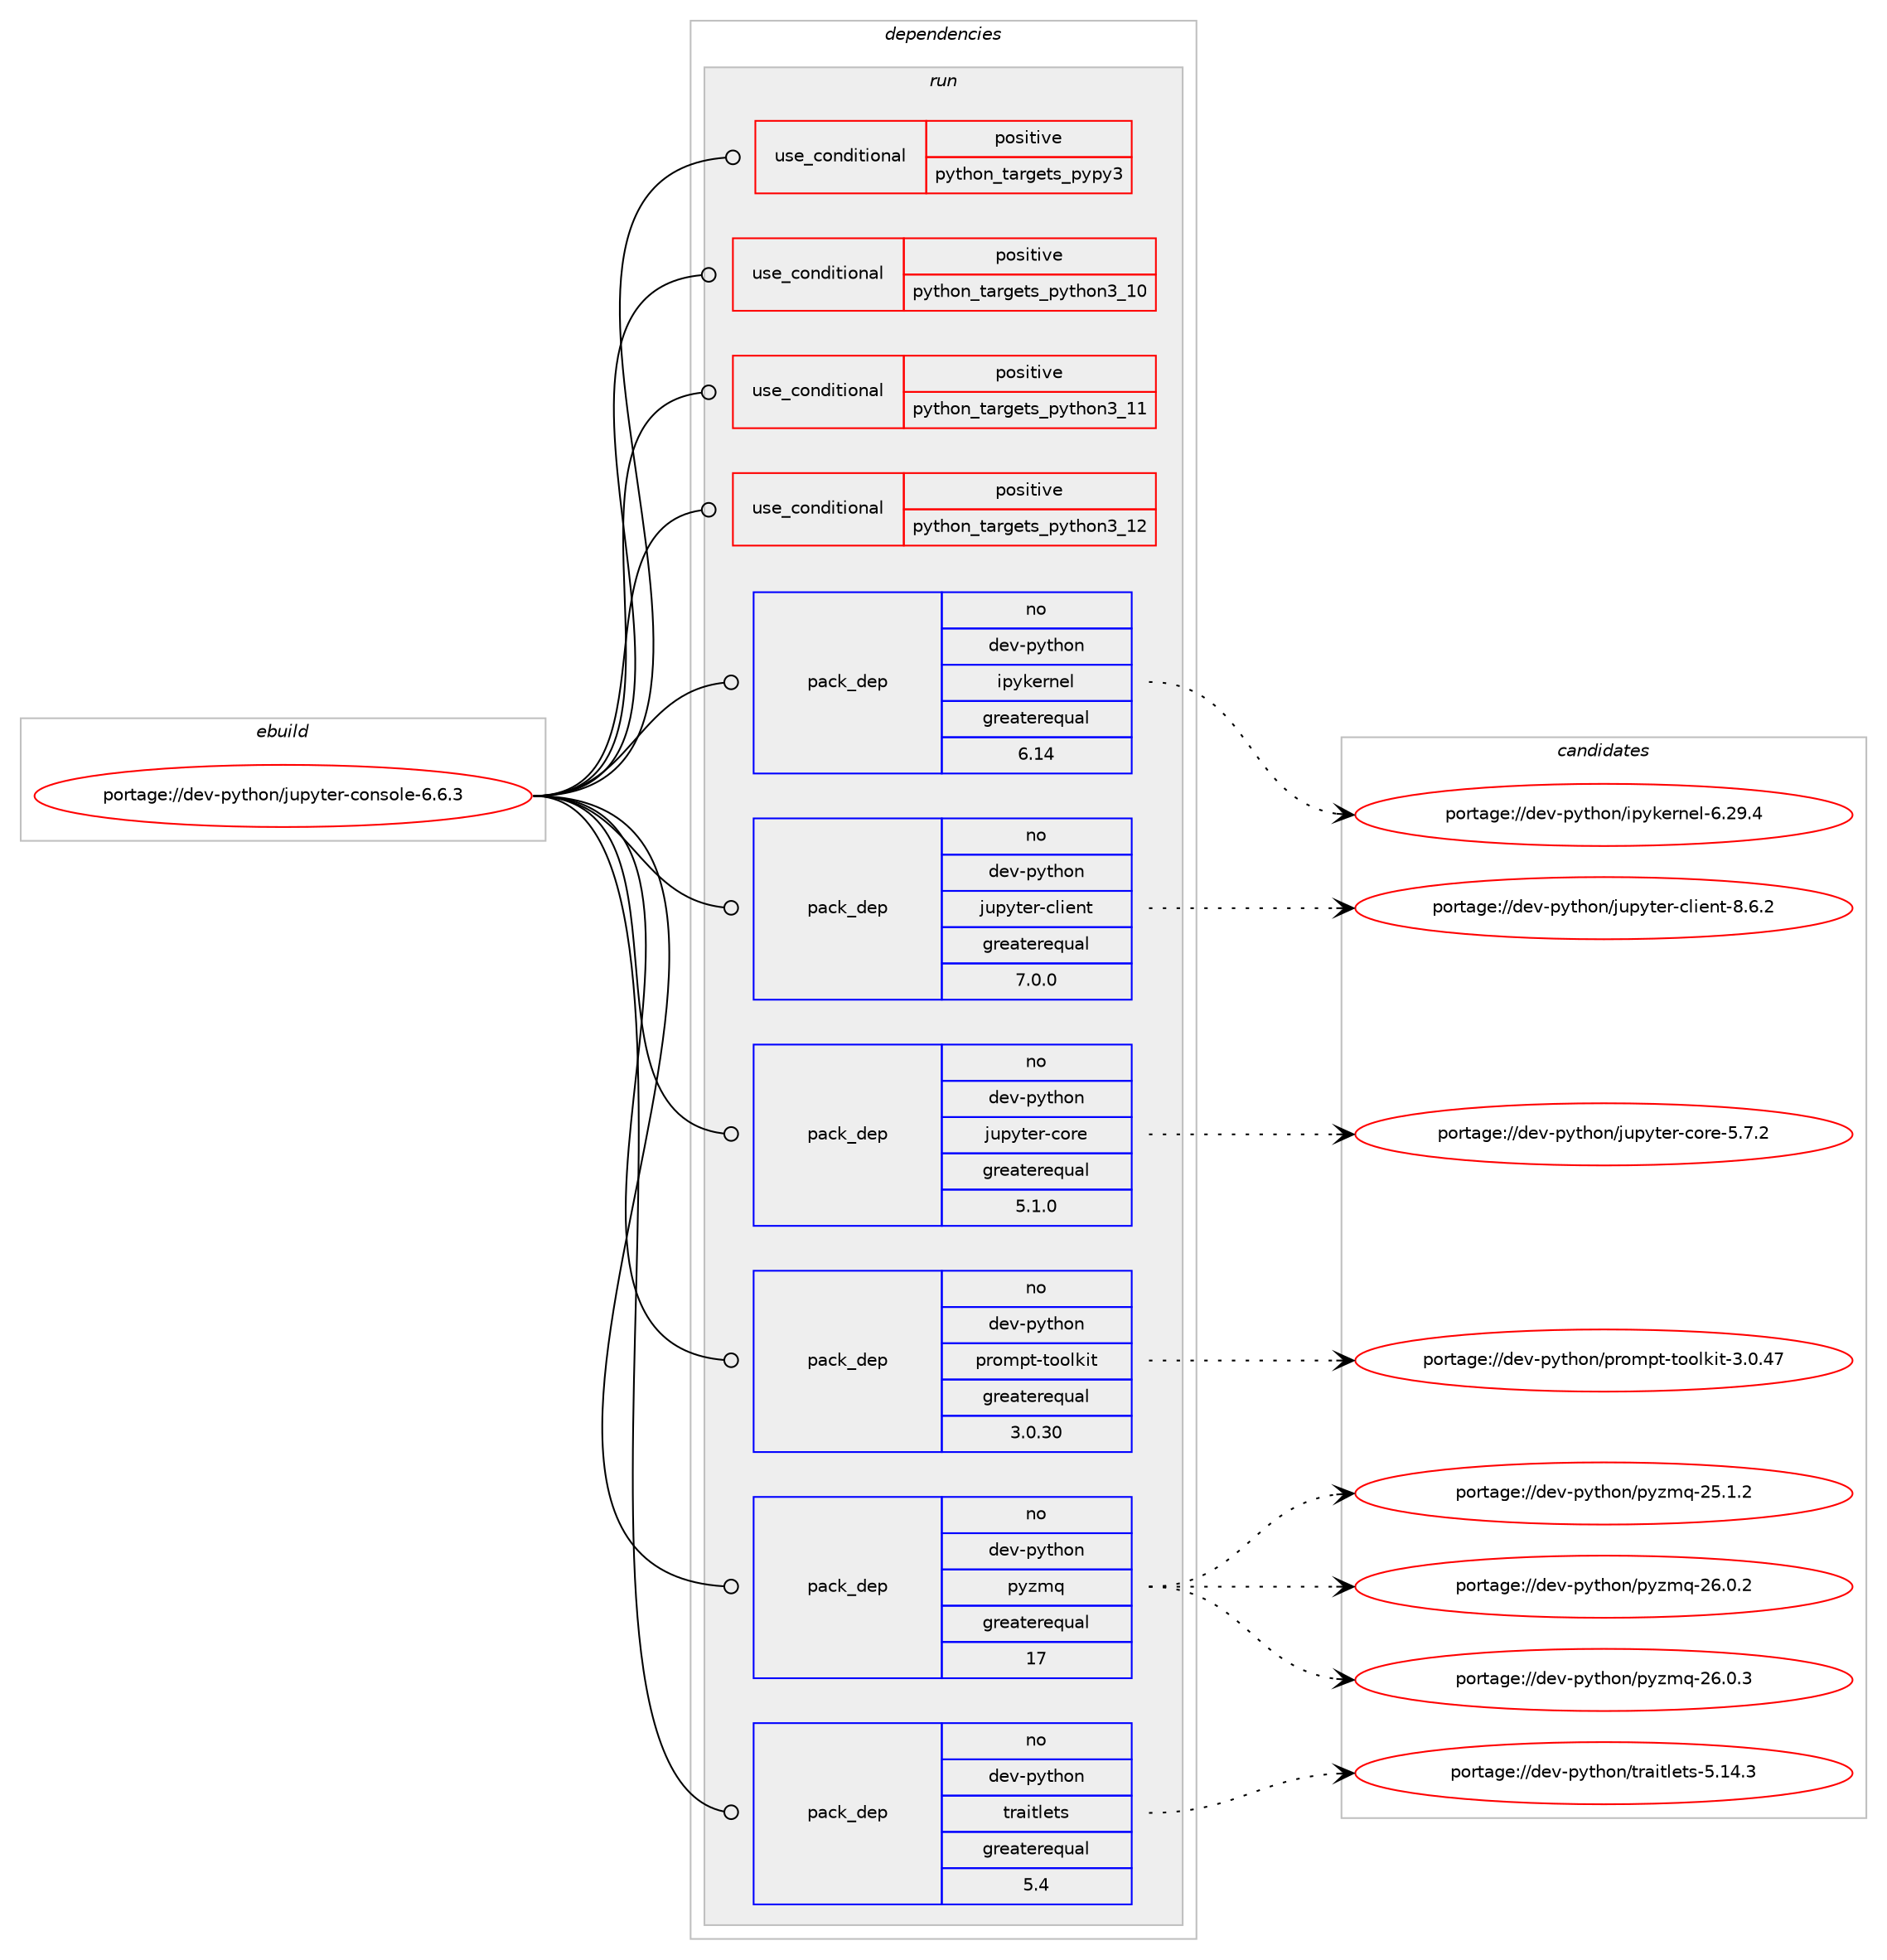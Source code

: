 digraph prolog {

# *************
# Graph options
# *************

newrank=true;
concentrate=true;
compound=true;
graph [rankdir=LR,fontname=Helvetica,fontsize=10,ranksep=1.5];#, ranksep=2.5, nodesep=0.2];
edge  [arrowhead=vee];
node  [fontname=Helvetica,fontsize=10];

# **********
# The ebuild
# **********

subgraph cluster_leftcol {
color=gray;
rank=same;
label=<<i>ebuild</i>>;
id [label="portage://dev-python/jupyter-console-6.6.3", color=red, width=4, href="../dev-python/jupyter-console-6.6.3.svg"];
}

# ****************
# The dependencies
# ****************

subgraph cluster_midcol {
color=gray;
label=<<i>dependencies</i>>;
subgraph cluster_compile {
fillcolor="#eeeeee";
style=filled;
label=<<i>compile</i>>;
}
subgraph cluster_compileandrun {
fillcolor="#eeeeee";
style=filled;
label=<<i>compile and run</i>>;
}
subgraph cluster_run {
fillcolor="#eeeeee";
style=filled;
label=<<i>run</i>>;
subgraph cond33101 {
dependency75006 [label=<<TABLE BORDER="0" CELLBORDER="1" CELLSPACING="0" CELLPADDING="4"><TR><TD ROWSPAN="3" CELLPADDING="10">use_conditional</TD></TR><TR><TD>positive</TD></TR><TR><TD>python_targets_pypy3</TD></TR></TABLE>>, shape=none, color=red];
# *** BEGIN UNKNOWN DEPENDENCY TYPE (TODO) ***
# dependency75006 -> package_dependency(portage://dev-python/jupyter-console-6.6.3,run,no,dev-python,pypy3,none,[,,],any_same_slot,[])
# *** END UNKNOWN DEPENDENCY TYPE (TODO) ***

}
id:e -> dependency75006:w [weight=20,style="solid",arrowhead="odot"];
subgraph cond33102 {
dependency75007 [label=<<TABLE BORDER="0" CELLBORDER="1" CELLSPACING="0" CELLPADDING="4"><TR><TD ROWSPAN="3" CELLPADDING="10">use_conditional</TD></TR><TR><TD>positive</TD></TR><TR><TD>python_targets_python3_10</TD></TR></TABLE>>, shape=none, color=red];
# *** BEGIN UNKNOWN DEPENDENCY TYPE (TODO) ***
# dependency75007 -> package_dependency(portage://dev-python/jupyter-console-6.6.3,run,no,dev-lang,python,none,[,,],[slot(3.10)],[])
# *** END UNKNOWN DEPENDENCY TYPE (TODO) ***

}
id:e -> dependency75007:w [weight=20,style="solid",arrowhead="odot"];
subgraph cond33103 {
dependency75008 [label=<<TABLE BORDER="0" CELLBORDER="1" CELLSPACING="0" CELLPADDING="4"><TR><TD ROWSPAN="3" CELLPADDING="10">use_conditional</TD></TR><TR><TD>positive</TD></TR><TR><TD>python_targets_python3_11</TD></TR></TABLE>>, shape=none, color=red];
# *** BEGIN UNKNOWN DEPENDENCY TYPE (TODO) ***
# dependency75008 -> package_dependency(portage://dev-python/jupyter-console-6.6.3,run,no,dev-lang,python,none,[,,],[slot(3.11)],[])
# *** END UNKNOWN DEPENDENCY TYPE (TODO) ***

}
id:e -> dependency75008:w [weight=20,style="solid",arrowhead="odot"];
subgraph cond33104 {
dependency75009 [label=<<TABLE BORDER="0" CELLBORDER="1" CELLSPACING="0" CELLPADDING="4"><TR><TD ROWSPAN="3" CELLPADDING="10">use_conditional</TD></TR><TR><TD>positive</TD></TR><TR><TD>python_targets_python3_12</TD></TR></TABLE>>, shape=none, color=red];
# *** BEGIN UNKNOWN DEPENDENCY TYPE (TODO) ***
# dependency75009 -> package_dependency(portage://dev-python/jupyter-console-6.6.3,run,no,dev-lang,python,none,[,,],[slot(3.12)],[])
# *** END UNKNOWN DEPENDENCY TYPE (TODO) ***

}
id:e -> dependency75009:w [weight=20,style="solid",arrowhead="odot"];
subgraph pack40690 {
dependency75010 [label=<<TABLE BORDER="0" CELLBORDER="1" CELLSPACING="0" CELLPADDING="4" WIDTH="220"><TR><TD ROWSPAN="6" CELLPADDING="30">pack_dep</TD></TR><TR><TD WIDTH="110">no</TD></TR><TR><TD>dev-python</TD></TR><TR><TD>ipykernel</TD></TR><TR><TD>greaterequal</TD></TR><TR><TD>6.14</TD></TR></TABLE>>, shape=none, color=blue];
}
id:e -> dependency75010:w [weight=20,style="solid",arrowhead="odot"];
# *** BEGIN UNKNOWN DEPENDENCY TYPE (TODO) ***
# id -> package_dependency(portage://dev-python/jupyter-console-6.6.3,run,no,dev-python,ipython,none,[,,],[],[use(optenable(python_targets_pypy3),negative),use(optenable(python_targets_python3_10),negative),use(optenable(python_targets_python3_11),negative),use(optenable(python_targets_python3_12),negative)])
# *** END UNKNOWN DEPENDENCY TYPE (TODO) ***

subgraph pack40691 {
dependency75011 [label=<<TABLE BORDER="0" CELLBORDER="1" CELLSPACING="0" CELLPADDING="4" WIDTH="220"><TR><TD ROWSPAN="6" CELLPADDING="30">pack_dep</TD></TR><TR><TD WIDTH="110">no</TD></TR><TR><TD>dev-python</TD></TR><TR><TD>jupyter-client</TD></TR><TR><TD>greaterequal</TD></TR><TR><TD>7.0.0</TD></TR></TABLE>>, shape=none, color=blue];
}
id:e -> dependency75011:w [weight=20,style="solid",arrowhead="odot"];
subgraph pack40692 {
dependency75012 [label=<<TABLE BORDER="0" CELLBORDER="1" CELLSPACING="0" CELLPADDING="4" WIDTH="220"><TR><TD ROWSPAN="6" CELLPADDING="30">pack_dep</TD></TR><TR><TD WIDTH="110">no</TD></TR><TR><TD>dev-python</TD></TR><TR><TD>jupyter-core</TD></TR><TR><TD>greaterequal</TD></TR><TR><TD>5.1.0</TD></TR></TABLE>>, shape=none, color=blue];
}
id:e -> dependency75012:w [weight=20,style="solid",arrowhead="odot"];
subgraph pack40693 {
dependency75013 [label=<<TABLE BORDER="0" CELLBORDER="1" CELLSPACING="0" CELLPADDING="4" WIDTH="220"><TR><TD ROWSPAN="6" CELLPADDING="30">pack_dep</TD></TR><TR><TD WIDTH="110">no</TD></TR><TR><TD>dev-python</TD></TR><TR><TD>prompt-toolkit</TD></TR><TR><TD>greaterequal</TD></TR><TR><TD>3.0.30</TD></TR></TABLE>>, shape=none, color=blue];
}
id:e -> dependency75013:w [weight=20,style="solid",arrowhead="odot"];
# *** BEGIN UNKNOWN DEPENDENCY TYPE (TODO) ***
# id -> package_dependency(portage://dev-python/jupyter-console-6.6.3,run,no,dev-python,pygments,none,[,,],[],[use(optenable(python_targets_pypy3),negative),use(optenable(python_targets_python3_10),negative),use(optenable(python_targets_python3_11),negative),use(optenable(python_targets_python3_12),negative)])
# *** END UNKNOWN DEPENDENCY TYPE (TODO) ***

subgraph pack40694 {
dependency75014 [label=<<TABLE BORDER="0" CELLBORDER="1" CELLSPACING="0" CELLPADDING="4" WIDTH="220"><TR><TD ROWSPAN="6" CELLPADDING="30">pack_dep</TD></TR><TR><TD WIDTH="110">no</TD></TR><TR><TD>dev-python</TD></TR><TR><TD>pyzmq</TD></TR><TR><TD>greaterequal</TD></TR><TR><TD>17</TD></TR></TABLE>>, shape=none, color=blue];
}
id:e -> dependency75014:w [weight=20,style="solid",arrowhead="odot"];
subgraph pack40695 {
dependency75015 [label=<<TABLE BORDER="0" CELLBORDER="1" CELLSPACING="0" CELLPADDING="4" WIDTH="220"><TR><TD ROWSPAN="6" CELLPADDING="30">pack_dep</TD></TR><TR><TD WIDTH="110">no</TD></TR><TR><TD>dev-python</TD></TR><TR><TD>traitlets</TD></TR><TR><TD>greaterequal</TD></TR><TR><TD>5.4</TD></TR></TABLE>>, shape=none, color=blue];
}
id:e -> dependency75015:w [weight=20,style="solid",arrowhead="odot"];
}
}

# **************
# The candidates
# **************

subgraph cluster_choices {
rank=same;
color=gray;
label=<<i>candidates</i>>;

subgraph choice40690 {
color=black;
nodesep=1;
choice100101118451121211161041111104710511212110710111411010110845544650574652 [label="portage://dev-python/ipykernel-6.29.4", color=red, width=4,href="../dev-python/ipykernel-6.29.4.svg"];
dependency75010:e -> choice100101118451121211161041111104710511212110710111411010110845544650574652:w [style=dotted,weight="100"];
}
subgraph choice40691 {
color=black;
nodesep=1;
choice10010111845112121116104111110471061171121211161011144599108105101110116455646544650 [label="portage://dev-python/jupyter-client-8.6.2", color=red, width=4,href="../dev-python/jupyter-client-8.6.2.svg"];
dependency75011:e -> choice10010111845112121116104111110471061171121211161011144599108105101110116455646544650:w [style=dotted,weight="100"];
}
subgraph choice40692 {
color=black;
nodesep=1;
choice10010111845112121116104111110471061171121211161011144599111114101455346554650 [label="portage://dev-python/jupyter-core-5.7.2", color=red, width=4,href="../dev-python/jupyter-core-5.7.2.svg"];
dependency75012:e -> choice10010111845112121116104111110471061171121211161011144599111114101455346554650:w [style=dotted,weight="100"];
}
subgraph choice40693 {
color=black;
nodesep=1;
choice10010111845112121116104111110471121141111091121164511611111110810710511645514648465255 [label="portage://dev-python/prompt-toolkit-3.0.47", color=red, width=4,href="../dev-python/prompt-toolkit-3.0.47.svg"];
dependency75013:e -> choice10010111845112121116104111110471121141111091121164511611111110810710511645514648465255:w [style=dotted,weight="100"];
}
subgraph choice40694 {
color=black;
nodesep=1;
choice100101118451121211161041111104711212112210911345505346494650 [label="portage://dev-python/pyzmq-25.1.2", color=red, width=4,href="../dev-python/pyzmq-25.1.2.svg"];
choice100101118451121211161041111104711212112210911345505446484650 [label="portage://dev-python/pyzmq-26.0.2", color=red, width=4,href="../dev-python/pyzmq-26.0.2.svg"];
choice100101118451121211161041111104711212112210911345505446484651 [label="portage://dev-python/pyzmq-26.0.3", color=red, width=4,href="../dev-python/pyzmq-26.0.3.svg"];
dependency75014:e -> choice100101118451121211161041111104711212112210911345505346494650:w [style=dotted,weight="100"];
dependency75014:e -> choice100101118451121211161041111104711212112210911345505446484650:w [style=dotted,weight="100"];
dependency75014:e -> choice100101118451121211161041111104711212112210911345505446484651:w [style=dotted,weight="100"];
}
subgraph choice40695 {
color=black;
nodesep=1;
choice10010111845112121116104111110471161149710511610810111611545534649524651 [label="portage://dev-python/traitlets-5.14.3", color=red, width=4,href="../dev-python/traitlets-5.14.3.svg"];
dependency75015:e -> choice10010111845112121116104111110471161149710511610810111611545534649524651:w [style=dotted,weight="100"];
}
}

}
